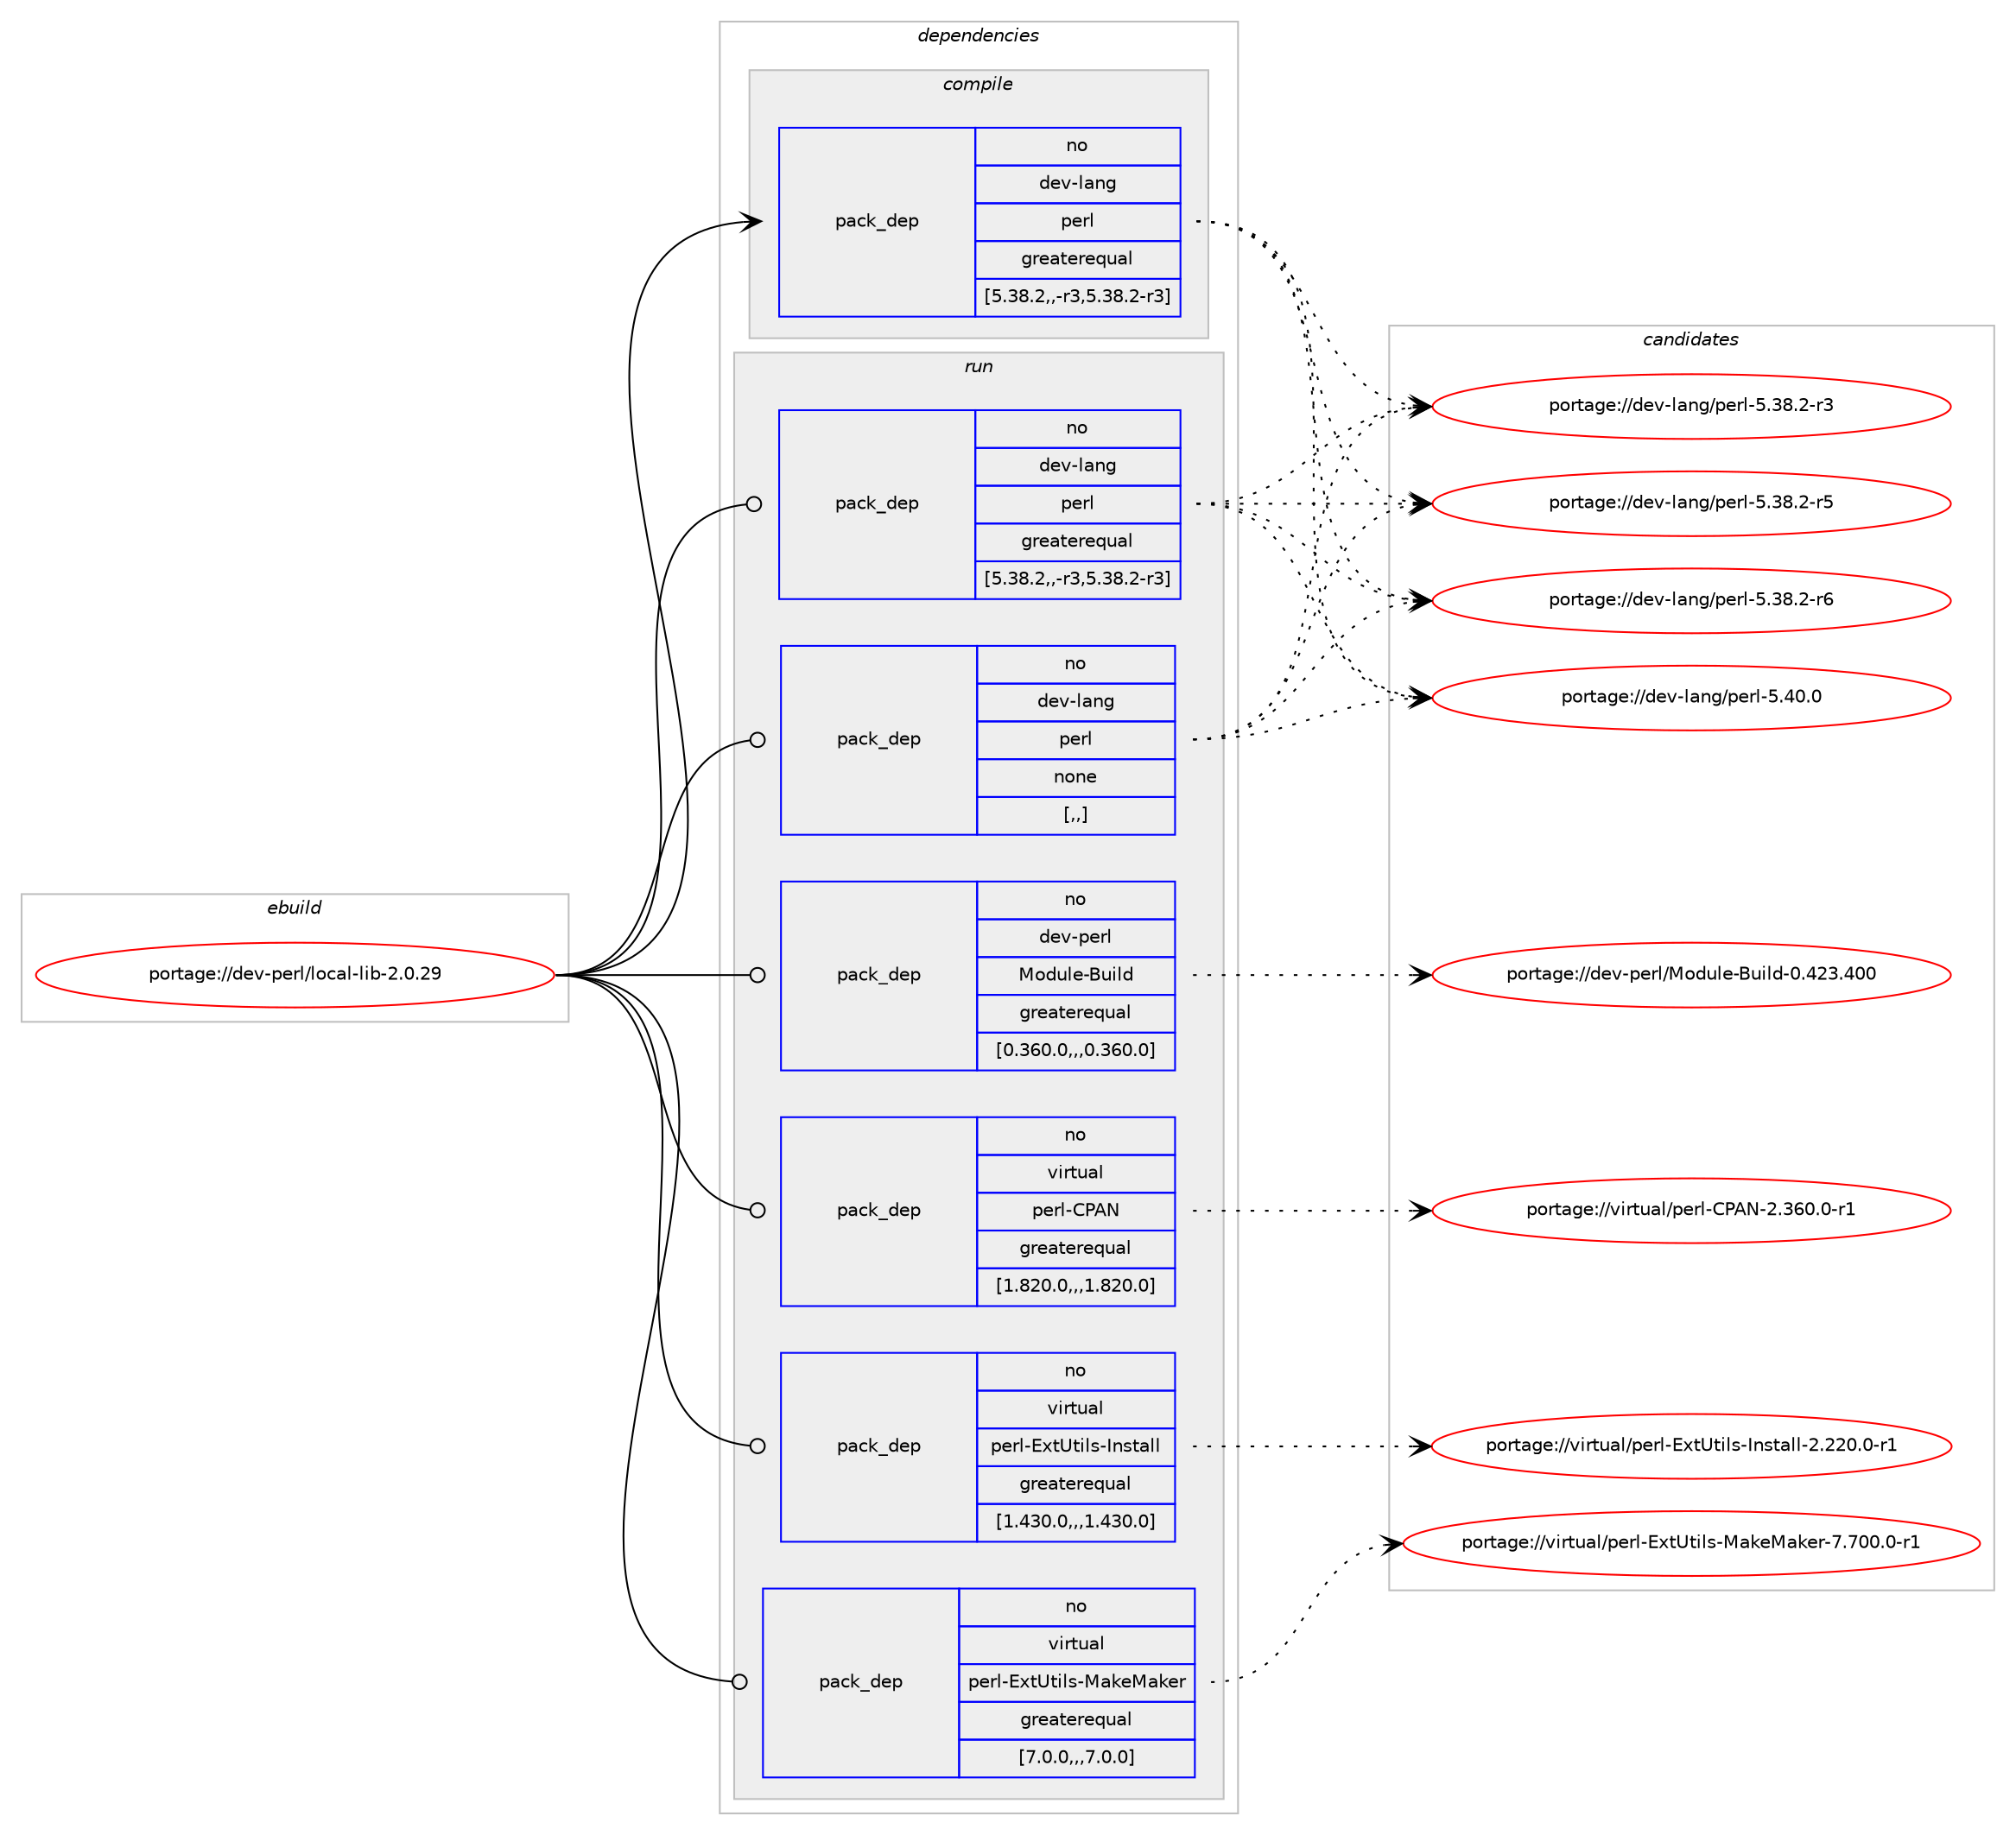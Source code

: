 digraph prolog {

# *************
# Graph options
# *************

newrank=true;
concentrate=true;
compound=true;
graph [rankdir=LR,fontname=Helvetica,fontsize=10,ranksep=1.5];#, ranksep=2.5, nodesep=0.2];
edge  [arrowhead=vee];
node  [fontname=Helvetica,fontsize=10];

# **********
# The ebuild
# **********

subgraph cluster_leftcol {
color=gray;
rank=same;
label=<<i>ebuild</i>>;
id [label="portage://dev-perl/local-lib-2.0.29", color=red, width=4, href="../dev-perl/local-lib-2.0.29.svg"];
}

# ****************
# The dependencies
# ****************

subgraph cluster_midcol {
color=gray;
label=<<i>dependencies</i>>;
subgraph cluster_compile {
fillcolor="#eeeeee";
style=filled;
label=<<i>compile</i>>;
subgraph pack105635 {
dependency136006 [label=<<TABLE BORDER="0" CELLBORDER="1" CELLSPACING="0" CELLPADDING="4" WIDTH="220"><TR><TD ROWSPAN="6" CELLPADDING="30">pack_dep</TD></TR><TR><TD WIDTH="110">no</TD></TR><TR><TD>dev-lang</TD></TR><TR><TD>perl</TD></TR><TR><TD>greaterequal</TD></TR><TR><TD>[5.38.2,,-r3,5.38.2-r3]</TD></TR></TABLE>>, shape=none, color=blue];
}
id:e -> dependency136006:w [weight=20,style="solid",arrowhead="vee"];
}
subgraph cluster_compileandrun {
fillcolor="#eeeeee";
style=filled;
label=<<i>compile and run</i>>;
}
subgraph cluster_run {
fillcolor="#eeeeee";
style=filled;
label=<<i>run</i>>;
subgraph pack105636 {
dependency136007 [label=<<TABLE BORDER="0" CELLBORDER="1" CELLSPACING="0" CELLPADDING="4" WIDTH="220"><TR><TD ROWSPAN="6" CELLPADDING="30">pack_dep</TD></TR><TR><TD WIDTH="110">no</TD></TR><TR><TD>dev-lang</TD></TR><TR><TD>perl</TD></TR><TR><TD>greaterequal</TD></TR><TR><TD>[5.38.2,,-r3,5.38.2-r3]</TD></TR></TABLE>>, shape=none, color=blue];
}
id:e -> dependency136007:w [weight=20,style="solid",arrowhead="odot"];
subgraph pack105637 {
dependency136008 [label=<<TABLE BORDER="0" CELLBORDER="1" CELLSPACING="0" CELLPADDING="4" WIDTH="220"><TR><TD ROWSPAN="6" CELLPADDING="30">pack_dep</TD></TR><TR><TD WIDTH="110">no</TD></TR><TR><TD>dev-lang</TD></TR><TR><TD>perl</TD></TR><TR><TD>none</TD></TR><TR><TD>[,,]</TD></TR></TABLE>>, shape=none, color=blue];
}
id:e -> dependency136008:w [weight=20,style="solid",arrowhead="odot"];
subgraph pack105638 {
dependency136009 [label=<<TABLE BORDER="0" CELLBORDER="1" CELLSPACING="0" CELLPADDING="4" WIDTH="220"><TR><TD ROWSPAN="6" CELLPADDING="30">pack_dep</TD></TR><TR><TD WIDTH="110">no</TD></TR><TR><TD>dev-perl</TD></TR><TR><TD>Module-Build</TD></TR><TR><TD>greaterequal</TD></TR><TR><TD>[0.360.0,,,0.360.0]</TD></TR></TABLE>>, shape=none, color=blue];
}
id:e -> dependency136009:w [weight=20,style="solid",arrowhead="odot"];
subgraph pack105639 {
dependency136010 [label=<<TABLE BORDER="0" CELLBORDER="1" CELLSPACING="0" CELLPADDING="4" WIDTH="220"><TR><TD ROWSPAN="6" CELLPADDING="30">pack_dep</TD></TR><TR><TD WIDTH="110">no</TD></TR><TR><TD>virtual</TD></TR><TR><TD>perl-CPAN</TD></TR><TR><TD>greaterequal</TD></TR><TR><TD>[1.820.0,,,1.820.0]</TD></TR></TABLE>>, shape=none, color=blue];
}
id:e -> dependency136010:w [weight=20,style="solid",arrowhead="odot"];
subgraph pack105640 {
dependency136011 [label=<<TABLE BORDER="0" CELLBORDER="1" CELLSPACING="0" CELLPADDING="4" WIDTH="220"><TR><TD ROWSPAN="6" CELLPADDING="30">pack_dep</TD></TR><TR><TD WIDTH="110">no</TD></TR><TR><TD>virtual</TD></TR><TR><TD>perl-ExtUtils-Install</TD></TR><TR><TD>greaterequal</TD></TR><TR><TD>[1.430.0,,,1.430.0]</TD></TR></TABLE>>, shape=none, color=blue];
}
id:e -> dependency136011:w [weight=20,style="solid",arrowhead="odot"];
subgraph pack105641 {
dependency136012 [label=<<TABLE BORDER="0" CELLBORDER="1" CELLSPACING="0" CELLPADDING="4" WIDTH="220"><TR><TD ROWSPAN="6" CELLPADDING="30">pack_dep</TD></TR><TR><TD WIDTH="110">no</TD></TR><TR><TD>virtual</TD></TR><TR><TD>perl-ExtUtils-MakeMaker</TD></TR><TR><TD>greaterequal</TD></TR><TR><TD>[7.0.0,,,7.0.0]</TD></TR></TABLE>>, shape=none, color=blue];
}
id:e -> dependency136012:w [weight=20,style="solid",arrowhead="odot"];
}
}

# **************
# The candidates
# **************

subgraph cluster_choices {
rank=same;
color=gray;
label=<<i>candidates</i>>;

subgraph choice105635 {
color=black;
nodesep=1;
choice100101118451089711010347112101114108455346515646504511451 [label="portage://dev-lang/perl-5.38.2-r3", color=red, width=4,href="../dev-lang/perl-5.38.2-r3.svg"];
choice100101118451089711010347112101114108455346515646504511453 [label="portage://dev-lang/perl-5.38.2-r5", color=red, width=4,href="../dev-lang/perl-5.38.2-r5.svg"];
choice100101118451089711010347112101114108455346515646504511454 [label="portage://dev-lang/perl-5.38.2-r6", color=red, width=4,href="../dev-lang/perl-5.38.2-r6.svg"];
choice10010111845108971101034711210111410845534652484648 [label="portage://dev-lang/perl-5.40.0", color=red, width=4,href="../dev-lang/perl-5.40.0.svg"];
dependency136006:e -> choice100101118451089711010347112101114108455346515646504511451:w [style=dotted,weight="100"];
dependency136006:e -> choice100101118451089711010347112101114108455346515646504511453:w [style=dotted,weight="100"];
dependency136006:e -> choice100101118451089711010347112101114108455346515646504511454:w [style=dotted,weight="100"];
dependency136006:e -> choice10010111845108971101034711210111410845534652484648:w [style=dotted,weight="100"];
}
subgraph choice105636 {
color=black;
nodesep=1;
choice100101118451089711010347112101114108455346515646504511451 [label="portage://dev-lang/perl-5.38.2-r3", color=red, width=4,href="../dev-lang/perl-5.38.2-r3.svg"];
choice100101118451089711010347112101114108455346515646504511453 [label="portage://dev-lang/perl-5.38.2-r5", color=red, width=4,href="../dev-lang/perl-5.38.2-r5.svg"];
choice100101118451089711010347112101114108455346515646504511454 [label="portage://dev-lang/perl-5.38.2-r6", color=red, width=4,href="../dev-lang/perl-5.38.2-r6.svg"];
choice10010111845108971101034711210111410845534652484648 [label="portage://dev-lang/perl-5.40.0", color=red, width=4,href="../dev-lang/perl-5.40.0.svg"];
dependency136007:e -> choice100101118451089711010347112101114108455346515646504511451:w [style=dotted,weight="100"];
dependency136007:e -> choice100101118451089711010347112101114108455346515646504511453:w [style=dotted,weight="100"];
dependency136007:e -> choice100101118451089711010347112101114108455346515646504511454:w [style=dotted,weight="100"];
dependency136007:e -> choice10010111845108971101034711210111410845534652484648:w [style=dotted,weight="100"];
}
subgraph choice105637 {
color=black;
nodesep=1;
choice100101118451089711010347112101114108455346515646504511451 [label="portage://dev-lang/perl-5.38.2-r3", color=red, width=4,href="../dev-lang/perl-5.38.2-r3.svg"];
choice100101118451089711010347112101114108455346515646504511453 [label="portage://dev-lang/perl-5.38.2-r5", color=red, width=4,href="../dev-lang/perl-5.38.2-r5.svg"];
choice100101118451089711010347112101114108455346515646504511454 [label="portage://dev-lang/perl-5.38.2-r6", color=red, width=4,href="../dev-lang/perl-5.38.2-r6.svg"];
choice10010111845108971101034711210111410845534652484648 [label="portage://dev-lang/perl-5.40.0", color=red, width=4,href="../dev-lang/perl-5.40.0.svg"];
dependency136008:e -> choice100101118451089711010347112101114108455346515646504511451:w [style=dotted,weight="100"];
dependency136008:e -> choice100101118451089711010347112101114108455346515646504511453:w [style=dotted,weight="100"];
dependency136008:e -> choice100101118451089711010347112101114108455346515646504511454:w [style=dotted,weight="100"];
dependency136008:e -> choice10010111845108971101034711210111410845534652484648:w [style=dotted,weight="100"];
}
subgraph choice105638 {
color=black;
nodesep=1;
choice100101118451121011141084777111100117108101456611710510810045484652505146524848 [label="portage://dev-perl/Module-Build-0.423.400", color=red, width=4,href="../dev-perl/Module-Build-0.423.400.svg"];
dependency136009:e -> choice100101118451121011141084777111100117108101456611710510810045484652505146524848:w [style=dotted,weight="100"];
}
subgraph choice105639 {
color=black;
nodesep=1;
choice1181051141161179710847112101114108456780657845504651544846484511449 [label="portage://virtual/perl-CPAN-2.360.0-r1", color=red, width=4,href="../virtual/perl-CPAN-2.360.0-r1.svg"];
dependency136010:e -> choice1181051141161179710847112101114108456780657845504651544846484511449:w [style=dotted,weight="100"];
}
subgraph choice105640 {
color=black;
nodesep=1;
choice118105114116117971084711210111410845691201168511610510811545731101151169710810845504650504846484511449 [label="portage://virtual/perl-ExtUtils-Install-2.220.0-r1", color=red, width=4,href="../virtual/perl-ExtUtils-Install-2.220.0-r1.svg"];
dependency136011:e -> choice118105114116117971084711210111410845691201168511610510811545731101151169710810845504650504846484511449:w [style=dotted,weight="100"];
}
subgraph choice105641 {
color=black;
nodesep=1;
choice1181051141161179710847112101114108456912011685116105108115457797107101779710710111445554655484846484511449 [label="portage://virtual/perl-ExtUtils-MakeMaker-7.700.0-r1", color=red, width=4,href="../virtual/perl-ExtUtils-MakeMaker-7.700.0-r1.svg"];
dependency136012:e -> choice1181051141161179710847112101114108456912011685116105108115457797107101779710710111445554655484846484511449:w [style=dotted,weight="100"];
}
}

}
